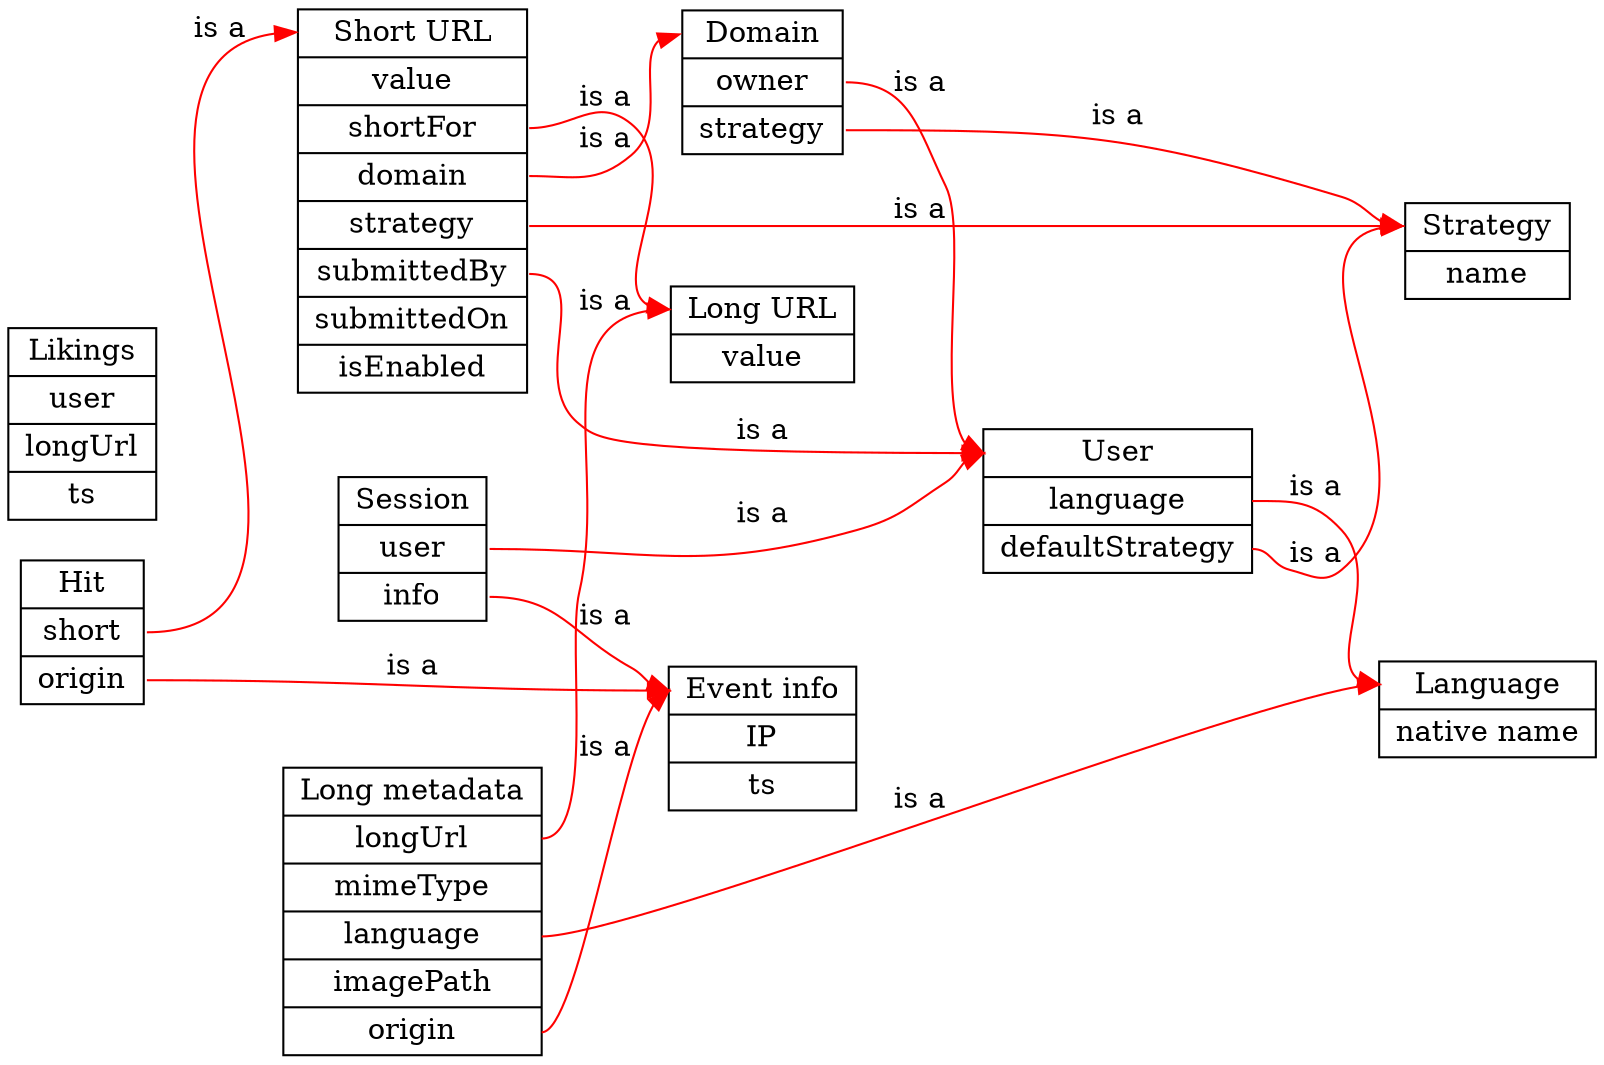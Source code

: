 digraph kurz {
  rankdir = LR;

  node [ shape="record" ];

  domain [ label="<k>Domain|<owner>owner|<strategy>strategy" ];
  hit [ label="<k>Hit|<short>short|<origin>origin" ];
  eventinfo [ label="<k>Event info|IP|ts" ];
  language [ label="<k>Language|native name" ];
  likings [ label="<k>Likings|<user>user|<long>longUrl|ts" ];
  long [ label="<k>Long URL|value" ];
  longmeta [ label="<k>Long metadata|<long>longUrl|mimeType|<language>language|imagePath|<info>origin" ];
  session [ label="<k>Session|<user>user|<info>info" ];
  short [ label="<k>Short URL|value|<long>shortFor|<domain>domain|<strategy>strategy|<user>submittedBy|submittedOn|isEnabled" ];
  strategy [ label="<k>Strategy|name" ];
  user [ label="<k>User|<language>language|<strategy>defaultStrategy" ];

  edge [ color="red", label="is a" ];
  domain:strategy -> strategy:k;
  domain:owner -> user:k;

  hit:origin -> eventinfo:k;
  hit:short -> short:k;

  longmeta:info -> eventinfo:k;
  longmeta:language -> language:k;
  longmeta:long -> long:k;

  session:info -> eventinfo:k;
  session:user -> user:k;  

  short:domain -> domain:k;
  short:long -> long:k;
  short:user -> user:k;
  short:strategy -> strategy:k;

  user:language -> language:k;
  user:strategy -> strategy:k;
}
